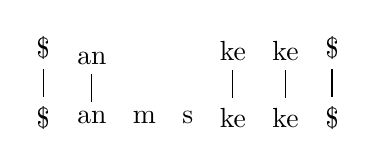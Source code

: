 \begin{tikzpicture}
    \node (1) at (0,0) {\$};

    \foreach \Node/\Ref/\Label in {2/1/an,
                                   3/2/m,
                                   4/3/s,
                                   5/4/ke,
                                   6/5/ke,
                                   7/6/\$}
        \node (\Node) [right=.25em of \Ref] {\Label};

    \node (tier-1) [above=1em of 1] {\$};
    \node (tier-2) [above=1em of 2] {an};
    \node (tier-5) [above=1em of 5] {ke};
    \node (tier-6) [above=1em of 6] {ke};
    \node (tier-7) [above=1em of 7] {\$};

    \foreach \Node in {1,2,5,6,7}
        \draw (\Node) to (tier-\Node);
\end{tikzpicture}
